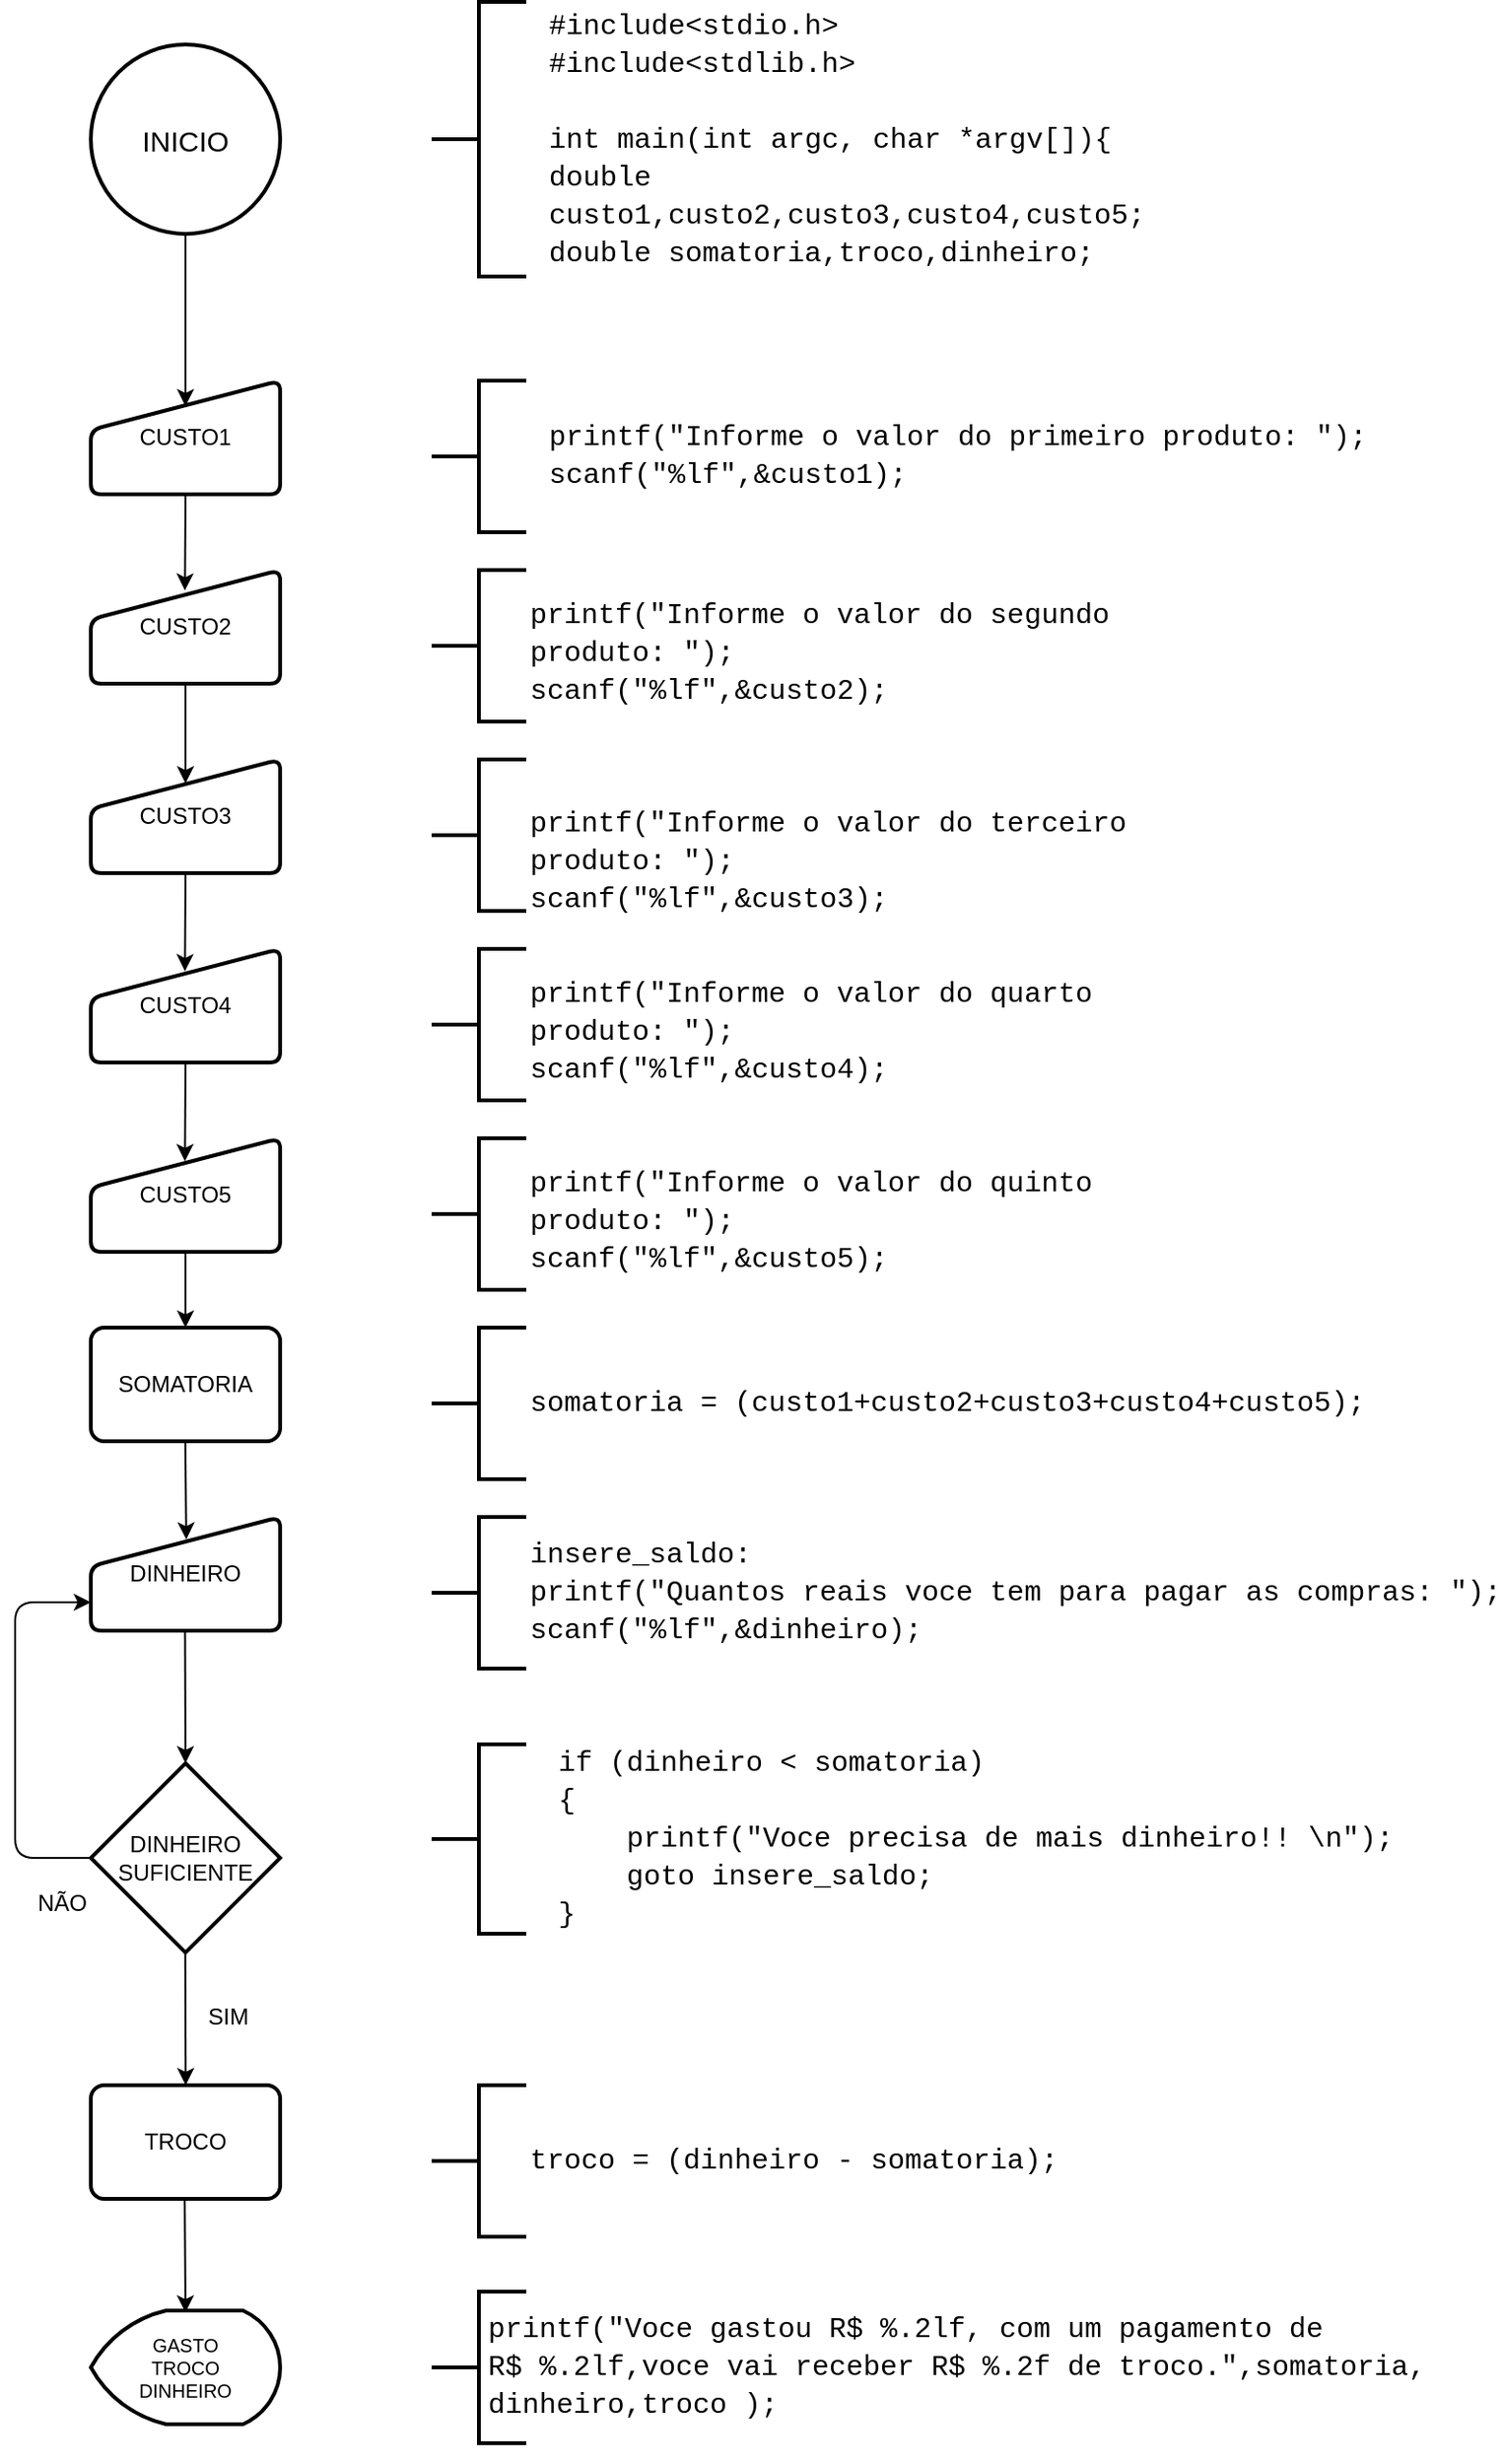 <mxfile version="14.9.8" type="github">
  <diagram id="C5RBs43oDa-KdzZeNtuy" name="Page-1">
    <mxGraphModel dx="1185" dy="635" grid="1" gridSize="10" guides="1" tooltips="1" connect="1" arrows="1" fold="1" page="1" pageScale="1" pageWidth="827" pageHeight="1169" background="none" math="1" shadow="0">
      <root>
        <mxCell id="WIyWlLk6GJQsqaUBKTNV-0" />
        <mxCell id="WIyWlLk6GJQsqaUBKTNV-1" parent="WIyWlLk6GJQsqaUBKTNV-0" />
        <mxCell id="nSisR4guIrfHE9iIkY8Y-0" value="CUSTO1" style="html=1;strokeWidth=2;shape=manualInput;whiteSpace=wrap;rounded=1;size=26;arcSize=11;verticalAlign=middle;align=center;" parent="WIyWlLk6GJQsqaUBKTNV-1" vertex="1">
          <mxGeometry x="80" y="260" width="100" height="60" as="geometry" />
        </mxCell>
        <mxCell id="nSisR4guIrfHE9iIkY8Y-1" value="&lt;font style=&quot;font-size: 15px&quot;&gt;INICIO&lt;/font&gt;" style="strokeWidth=2;html=1;shape=mxgraph.flowchart.start_2;whiteSpace=wrap;verticalAlign=middle;align=center;" parent="WIyWlLk6GJQsqaUBKTNV-1" vertex="1">
          <mxGeometry x="80" y="82.5" width="100" height="100" as="geometry" />
        </mxCell>
        <mxCell id="nSisR4guIrfHE9iIkY8Y-5" value="" style="endArrow=classic;html=1;exitX=0.5;exitY=1;exitDx=0;exitDy=0;exitPerimeter=0;entryX=0.5;entryY=0.225;entryDx=0;entryDy=0;entryPerimeter=0;" parent="WIyWlLk6GJQsqaUBKTNV-1" source="nSisR4guIrfHE9iIkY8Y-1" target="nSisR4guIrfHE9iIkY8Y-0" edge="1">
          <mxGeometry width="50" height="50" relative="1" as="geometry">
            <mxPoint x="36" y="340" as="sourcePoint" />
            <mxPoint x="130" y="270" as="targetPoint" />
          </mxGeometry>
        </mxCell>
        <mxCell id="nSisR4guIrfHE9iIkY8Y-6" value="" style="endArrow=classic;html=1;exitX=0.5;exitY=1;exitDx=0;exitDy=0;entryX=0.497;entryY=0.18;entryDx=0;entryDy=0;entryPerimeter=0;" parent="WIyWlLk6GJQsqaUBKTNV-1" source="nSisR4guIrfHE9iIkY8Y-0" target="eSOf3TRPGJSmEDhPBm3I-0" edge="1">
          <mxGeometry width="50" height="50" relative="1" as="geometry">
            <mxPoint x="129" y="330.0" as="sourcePoint" />
            <mxPoint x="130" y="340" as="targetPoint" />
          </mxGeometry>
        </mxCell>
        <mxCell id="pyFOSILM-I7uizpb-qyc-0" value="GASTO&lt;br&gt;TROCO&lt;br&gt;DINHEIRO" style="strokeWidth=2;html=1;shape=mxgraph.flowchart.display;whiteSpace=wrap;fontSize=10;" parent="WIyWlLk6GJQsqaUBKTNV-1" vertex="1">
          <mxGeometry x="80" y="1279" width="100" height="60" as="geometry" />
        </mxCell>
        <mxCell id="pyFOSILM-I7uizpb-qyc-3" value="&#xa;&#xa;&lt;div style=&quot;font-family: consolas, &amp;quot;courier new&amp;quot;, monospace; font-weight: normal; font-size: 15px; line-height: 20px;&quot;&gt;&lt;div&gt;&lt;span style=&quot;&quot;&gt;printf&lt;/span&gt;&lt;span style=&quot;&quot;&gt;(&lt;/span&gt;&lt;span style=&quot;&quot;&gt;&quot;Informe&amp;nbsp;o&amp;nbsp;valor&amp;nbsp;do&amp;nbsp;primeiro&amp;nbsp;produto:&amp;nbsp;&quot;&lt;/span&gt;&lt;span style=&quot;&quot;&gt;);&lt;/span&gt;&lt;/div&gt;&lt;div&gt;&lt;span style=&quot;&quot;&gt;scanf&lt;/span&gt;&lt;span style=&quot;&quot;&gt;(&lt;/span&gt;&lt;span style=&quot;&quot;&gt;&quot;&lt;/span&gt;&lt;span style=&quot;&quot;&gt;%lf&lt;/span&gt;&lt;span style=&quot;&quot;&gt;&quot;&lt;/span&gt;&lt;span style=&quot;&quot;&gt;,&amp;amp;&lt;/span&gt;&lt;span style=&quot;&quot;&gt;custo1&lt;/span&gt;&lt;span style=&quot;&quot;&gt;);&lt;/span&gt;&lt;/div&gt;&lt;/div&gt;&#xa;&#xa;" style="text;html=1;strokeColor=none;fillColor=none;align=left;verticalAlign=middle;whiteSpace=wrap;rounded=0;labelBorderColor=none;" parent="WIyWlLk6GJQsqaUBKTNV-1" vertex="1">
          <mxGeometry x="320" y="280" width="400" height="40" as="geometry" />
        </mxCell>
        <mxCell id="pyFOSILM-I7uizpb-qyc-6" value="" style="strokeWidth=2;html=1;shape=mxgraph.flowchart.annotation_2;align=left;labelPosition=right;pointerEvents=1;" parent="WIyWlLk6GJQsqaUBKTNV-1" vertex="1">
          <mxGeometry x="260" y="260" width="50" height="80" as="geometry" />
        </mxCell>
        <mxCell id="pyFOSILM-I7uizpb-qyc-7" value="" style="strokeWidth=2;html=1;shape=mxgraph.flowchart.annotation_2;align=left;labelPosition=right;pointerEvents=1;" parent="WIyWlLk6GJQsqaUBKTNV-1" vertex="1">
          <mxGeometry x="260" y="760" width="50" height="80" as="geometry" />
        </mxCell>
        <mxCell id="pyFOSILM-I7uizpb-qyc-10" value="&lt;div style=&quot;font-family: &amp;#34;consolas&amp;#34; , &amp;#34;courier new&amp;#34; , monospace ; font-weight: normal ; font-size: 15px ; line-height: 20px&quot;&gt;&lt;div style=&quot;font-family: &amp;#34;consolas&amp;#34; , &amp;#34;courier new&amp;#34; , monospace ; line-height: 20px&quot;&gt;somatoria = (custo1+custo2+custo3+custo4+custo5);&lt;/div&gt;&lt;/div&gt;" style="text;html=1;rounded=0;align=left;verticalAlign=middle;labelBorderColor=none;whiteSpace=wrap;" parent="WIyWlLk6GJQsqaUBKTNV-1" vertex="1">
          <mxGeometry x="310" y="780" width="490" height="40" as="geometry" />
        </mxCell>
        <mxCell id="pyFOSILM-I7uizpb-qyc-12" value="&lt;div style=&quot;font-family: &amp;quot;consolas&amp;quot; , &amp;quot;courier new&amp;quot; , monospace ; font-weight: normal ; font-size: 15px ; line-height: 20px&quot;&gt;&lt;div style=&quot;font-family: &amp;quot;consolas&amp;quot; , &amp;quot;courier new&amp;quot; , monospace ; line-height: 20px&quot;&gt;&lt;div&gt;&lt;span&gt;#include&lt;/span&gt;&lt;span&gt;&amp;lt;stdio.h&amp;gt;&lt;/span&gt;&lt;/div&gt;&lt;div&gt;&lt;span&gt;#include&lt;/span&gt;&lt;span&gt;&amp;lt;stdlib.h&amp;gt;&lt;/span&gt;&lt;/div&gt;&lt;br&gt;&lt;div&gt;&lt;span&gt;int&lt;/span&gt;&amp;nbsp;&lt;span&gt;main&lt;/span&gt;(&lt;span&gt;int&lt;/span&gt;&amp;nbsp;&lt;span&gt;argc&lt;/span&gt;,&amp;nbsp;&lt;span&gt;char&lt;/span&gt;&amp;nbsp;*&lt;span&gt;argv&lt;/span&gt;&lt;span&gt;[]&lt;/span&gt;){&lt;/div&gt;&lt;div&gt;double custo1,custo2,custo3,custo4,custo5;&lt;/div&gt;&lt;div&gt;double somatoria,troco,dinheiro;&lt;br&gt;&lt;/div&gt;&lt;/div&gt;&lt;/div&gt;" style="text;whiteSpace=wrap;html=1;rounded=0;align=left;verticalAlign=middle;labelBorderColor=none;" parent="WIyWlLk6GJQsqaUBKTNV-1" vertex="1">
          <mxGeometry x="320" y="72.5" width="380" height="120" as="geometry" />
        </mxCell>
        <mxCell id="pyFOSILM-I7uizpb-qyc-13" value="" style="strokeWidth=2;html=1;shape=mxgraph.flowchart.annotation_2;align=left;labelPosition=right;pointerEvents=1;" parent="WIyWlLk6GJQsqaUBKTNV-1" vertex="1">
          <mxGeometry x="260" y="60" width="50" height="145" as="geometry" />
        </mxCell>
        <mxCell id="WQtvyT2Jt8s8oRUtYBUV-0" value="SOMATORIA" style="rounded=1;whiteSpace=wrap;html=1;absoluteArcSize=1;arcSize=14;strokeWidth=2;align=center;verticalAlign=middle;" parent="WIyWlLk6GJQsqaUBKTNV-1" vertex="1">
          <mxGeometry x="80" y="760" width="100" height="60" as="geometry" />
        </mxCell>
        <mxCell id="WQtvyT2Jt8s8oRUtYBUV-1" value="" style="endArrow=classic;html=1;exitX=0.5;exitY=1;exitDx=0;exitDy=0;entryX=0.504;entryY=0.197;entryDx=0;entryDy=0;entryPerimeter=0;" parent="WIyWlLk6GJQsqaUBKTNV-1" edge="1" target="MHEVIUCo1dqkcmttbDaJ-14">
          <mxGeometry width="50" height="50" relative="1" as="geometry">
            <mxPoint x="129.9" y="820" as="sourcePoint" />
            <mxPoint x="129.5" y="870" as="targetPoint" />
          </mxGeometry>
        </mxCell>
        <mxCell id="WQtvyT2Jt8s8oRUtYBUV-4" value="" style="strokeWidth=2;html=1;shape=mxgraph.flowchart.annotation_2;align=left;labelPosition=right;pointerEvents=1;" parent="WIyWlLk6GJQsqaUBKTNV-1" vertex="1">
          <mxGeometry x="260" y="1269" width="50" height="80" as="geometry" />
        </mxCell>
        <mxCell id="WQtvyT2Jt8s8oRUtYBUV-5" value="&lt;div style=&quot;font-family: &amp;#34;consolas&amp;#34; , &amp;#34;courier new&amp;#34; , monospace ; font-size: 15px ; line-height: 20px&quot;&gt;&lt;div style=&quot;text-align: left&quot;&gt;&lt;span&gt;printf&lt;/span&gt;(&lt;span&gt;&quot;Voce&amp;nbsp;gastou&amp;nbsp;R$&amp;nbsp;&lt;/span&gt;&lt;span&gt;%.2lf&lt;/span&gt;&lt;span&gt;,&amp;nbsp;com&amp;nbsp;um&amp;nbsp;pagamento&amp;nbsp;de&amp;nbsp;&lt;/span&gt;&lt;/div&gt;&lt;div style=&quot;text-align: left&quot;&gt;&lt;span style=&quot;text-align: center&quot;&gt;R$&amp;nbsp;&lt;/span&gt;&lt;span style=&quot;text-align: center&quot;&gt;%.2lf&lt;/span&gt;&lt;span style=&quot;text-align: center&quot;&gt;,&lt;/span&gt;&lt;span style=&quot;text-align: center&quot;&gt;voce&amp;nbsp;vai&amp;nbsp;receber&amp;nbsp;R$&amp;nbsp;&lt;/span&gt;&lt;span style=&quot;text-align: center&quot;&gt;%.2f&lt;/span&gt;&lt;span style=&quot;text-align: center&quot;&gt;&amp;nbsp;de&amp;nbsp;troco.&quot;&lt;/span&gt;&lt;span style=&quot;text-align: center&quot;&gt;,&lt;/span&gt;&lt;span style=&quot;text-align: center&quot;&gt;somatoria&lt;/span&gt;&lt;span style=&quot;text-align: center&quot;&gt;,&lt;/span&gt;&lt;/div&gt;&lt;div style=&quot;text-align: left&quot;&gt;&lt;span style=&quot;text-align: center&quot;&gt;dinheiro&lt;/span&gt;&lt;span style=&quot;text-align: center&quot;&gt;,&lt;/span&gt;&lt;span style=&quot;text-align: center&quot;&gt;troco&lt;/span&gt;&lt;span style=&quot;text-align: center&quot;&gt;&amp;nbsp;);&lt;/span&gt;&lt;/div&gt;&lt;br&gt;&lt;/div&gt;" style="text;html=1;rounded=0;align=center;verticalAlign=middle;labelBorderColor=none;whiteSpace=wrap;" parent="WIyWlLk6GJQsqaUBKTNV-1" vertex="1">
          <mxGeometry x="270" y="1299" width="535" height="40" as="geometry" />
        </mxCell>
        <mxCell id="eSOf3TRPGJSmEDhPBm3I-0" value="CUSTO2" style="html=1;strokeWidth=2;shape=manualInput;whiteSpace=wrap;rounded=1;size=26;arcSize=11;verticalAlign=middle;align=center;" parent="WIyWlLk6GJQsqaUBKTNV-1" vertex="1">
          <mxGeometry x="80" y="360" width="100" height="60" as="geometry" />
        </mxCell>
        <mxCell id="eSOf3TRPGJSmEDhPBm3I-1" value="" style="endArrow=classic;html=1;exitX=0.5;exitY=1;exitDx=0;exitDy=0;entryX=0.5;entryY=0.21;entryDx=0;entryDy=0;entryPerimeter=0;" parent="WIyWlLk6GJQsqaUBKTNV-1" source="eSOf3TRPGJSmEDhPBm3I-0" target="MHEVIUCo1dqkcmttbDaJ-0" edge="1">
          <mxGeometry width="50" height="50" relative="1" as="geometry">
            <mxPoint x="129" y="430.0" as="sourcePoint" />
            <mxPoint x="130" y="440" as="targetPoint" />
          </mxGeometry>
        </mxCell>
        <mxCell id="eSOf3TRPGJSmEDhPBm3I-3" value="" style="strokeWidth=2;html=1;shape=mxgraph.flowchart.annotation_2;align=left;labelPosition=right;pointerEvents=1;" parent="WIyWlLk6GJQsqaUBKTNV-1" vertex="1">
          <mxGeometry x="260" y="360" width="50" height="80" as="geometry" />
        </mxCell>
        <mxCell id="MHEVIUCo1dqkcmttbDaJ-0" value="CUSTO3" style="html=1;strokeWidth=2;shape=manualInput;whiteSpace=wrap;rounded=1;size=26;arcSize=11;verticalAlign=middle;align=center;" vertex="1" parent="WIyWlLk6GJQsqaUBKTNV-1">
          <mxGeometry x="80" y="460" width="100" height="60" as="geometry" />
        </mxCell>
        <mxCell id="MHEVIUCo1dqkcmttbDaJ-1" value="" style="endArrow=classic;html=1;exitX=0.5;exitY=1;exitDx=0;exitDy=0;entryX=0.497;entryY=0.197;entryDx=0;entryDy=0;entryPerimeter=0;" edge="1" parent="WIyWlLk6GJQsqaUBKTNV-1" source="MHEVIUCo1dqkcmttbDaJ-0" target="MHEVIUCo1dqkcmttbDaJ-4">
          <mxGeometry width="50" height="50" relative="1" as="geometry">
            <mxPoint x="129" y="530.0" as="sourcePoint" />
            <mxPoint x="130" y="540" as="targetPoint" />
          </mxGeometry>
        </mxCell>
        <mxCell id="MHEVIUCo1dqkcmttbDaJ-3" value="" style="strokeWidth=2;html=1;shape=mxgraph.flowchart.annotation_2;align=left;labelPosition=right;pointerEvents=1;" vertex="1" parent="WIyWlLk6GJQsqaUBKTNV-1">
          <mxGeometry x="260" y="460" width="50" height="80" as="geometry" />
        </mxCell>
        <mxCell id="MHEVIUCo1dqkcmttbDaJ-4" value="CUSTO4" style="html=1;strokeWidth=2;shape=manualInput;whiteSpace=wrap;rounded=1;size=26;arcSize=11;verticalAlign=middle;align=center;" vertex="1" parent="WIyWlLk6GJQsqaUBKTNV-1">
          <mxGeometry x="80" y="560" width="100" height="60" as="geometry" />
        </mxCell>
        <mxCell id="MHEVIUCo1dqkcmttbDaJ-5" value="" style="endArrow=classic;html=1;exitX=0.5;exitY=1;exitDx=0;exitDy=0;entryX=0.497;entryY=0.202;entryDx=0;entryDy=0;entryPerimeter=0;" edge="1" parent="WIyWlLk6GJQsqaUBKTNV-1" source="MHEVIUCo1dqkcmttbDaJ-4" target="MHEVIUCo1dqkcmttbDaJ-30">
          <mxGeometry width="50" height="50" relative="1" as="geometry">
            <mxPoint x="129" y="630.0" as="sourcePoint" />
            <mxPoint x="130" y="640" as="targetPoint" />
          </mxGeometry>
        </mxCell>
        <mxCell id="MHEVIUCo1dqkcmttbDaJ-7" value="" style="strokeWidth=2;html=1;shape=mxgraph.flowchart.annotation_2;align=left;labelPosition=right;pointerEvents=1;" vertex="1" parent="WIyWlLk6GJQsqaUBKTNV-1">
          <mxGeometry x="260" y="560" width="50" height="80" as="geometry" />
        </mxCell>
        <mxCell id="MHEVIUCo1dqkcmttbDaJ-9" value="&lt;br&gt;&lt;br&gt;&lt;div style=&quot;font-family: &amp;#34;consolas&amp;#34; , &amp;#34;courier new&amp;#34; , monospace ; font-weight: normal ; font-size: 15px ; line-height: 20px&quot;&gt;&lt;div&gt;&lt;span&gt;printf&lt;/span&gt;&lt;span&gt;(&lt;/span&gt;&lt;span&gt;&quot;Informe&amp;nbsp;o&amp;nbsp;valor&amp;nbsp;do segundo produto:&amp;nbsp;&quot;&lt;/span&gt;&lt;span&gt;);&lt;/span&gt;&lt;/div&gt;&lt;div&gt;&lt;span&gt;scanf&lt;/span&gt;&lt;span&gt;(&lt;/span&gt;&lt;span&gt;&quot;&lt;/span&gt;&lt;span&gt;%lf&lt;/span&gt;&lt;span&gt;&quot;&lt;/span&gt;&lt;span&gt;,&amp;amp;&lt;/span&gt;&lt;span&gt;custo2&lt;/span&gt;&lt;span&gt;);&lt;/span&gt;&lt;/div&gt;&lt;/div&gt;" style="text;html=1;strokeColor=none;fillColor=none;align=left;verticalAlign=middle;whiteSpace=wrap;rounded=0;labelBorderColor=none;" vertex="1" parent="WIyWlLk6GJQsqaUBKTNV-1">
          <mxGeometry x="310" y="370" width="400" height="40" as="geometry" />
        </mxCell>
        <mxCell id="MHEVIUCo1dqkcmttbDaJ-10" value="&lt;br&gt;&lt;br&gt;&lt;div style=&quot;font-family: &amp;#34;consolas&amp;#34; , &amp;#34;courier new&amp;#34; , monospace ; font-weight: normal ; font-size: 15px ; line-height: 20px&quot;&gt;&lt;div&gt;&lt;span&gt;printf&lt;/span&gt;&lt;span&gt;(&lt;/span&gt;&lt;span&gt;&quot;Informe&amp;nbsp;o&amp;nbsp;valor&amp;nbsp;do&amp;nbsp;terceiro produto:&amp;nbsp;&quot;&lt;/span&gt;&lt;span&gt;);&lt;/span&gt;&lt;/div&gt;&lt;div&gt;&lt;span&gt;scanf&lt;/span&gt;&lt;span&gt;(&lt;/span&gt;&lt;span&gt;&quot;&lt;/span&gt;&lt;span&gt;%lf&lt;/span&gt;&lt;span&gt;&quot;&lt;/span&gt;&lt;span&gt;,&amp;amp;&lt;/span&gt;&lt;span&gt;custo3&lt;/span&gt;&lt;span&gt;);&lt;/span&gt;&lt;/div&gt;&lt;/div&gt;" style="text;html=1;strokeColor=none;fillColor=none;align=left;verticalAlign=middle;whiteSpace=wrap;rounded=0;labelBorderColor=none;" vertex="1" parent="WIyWlLk6GJQsqaUBKTNV-1">
          <mxGeometry x="310" y="480" width="400" height="40" as="geometry" />
        </mxCell>
        <mxCell id="MHEVIUCo1dqkcmttbDaJ-11" value="&lt;br&gt;&lt;br&gt;&lt;div style=&quot;font-family: &amp;#34;consolas&amp;#34; , &amp;#34;courier new&amp;#34; , monospace ; font-weight: normal ; font-size: 15px ; line-height: 20px&quot;&gt;&lt;div&gt;&lt;span&gt;printf&lt;/span&gt;&lt;span&gt;(&lt;/span&gt;&lt;span&gt;&quot;Informe&amp;nbsp;o&amp;nbsp;valor&amp;nbsp;do&amp;nbsp;quarto produto:&amp;nbsp;&quot;&lt;/span&gt;&lt;span&gt;);&lt;/span&gt;&lt;/div&gt;&lt;div&gt;&lt;span&gt;scanf&lt;/span&gt;&lt;span&gt;(&lt;/span&gt;&lt;span&gt;&quot;&lt;/span&gt;&lt;span&gt;%lf&lt;/span&gt;&lt;span&gt;&quot;&lt;/span&gt;&lt;span&gt;,&amp;amp;&lt;/span&gt;&lt;span&gt;custo4&lt;/span&gt;&lt;span&gt;);&lt;/span&gt;&lt;/div&gt;&lt;/div&gt;" style="text;html=1;strokeColor=none;fillColor=none;align=left;verticalAlign=middle;whiteSpace=wrap;rounded=0;labelBorderColor=none;" vertex="1" parent="WIyWlLk6GJQsqaUBKTNV-1">
          <mxGeometry x="310" y="570" width="400" height="40" as="geometry" />
        </mxCell>
        <mxCell id="MHEVIUCo1dqkcmttbDaJ-14" value="DINHEIRO" style="html=1;strokeWidth=2;shape=manualInput;whiteSpace=wrap;rounded=1;size=26;arcSize=11;verticalAlign=middle;align=center;" vertex="1" parent="WIyWlLk6GJQsqaUBKTNV-1">
          <mxGeometry x="80" y="860" width="100" height="60" as="geometry" />
        </mxCell>
        <mxCell id="MHEVIUCo1dqkcmttbDaJ-15" value="&lt;br&gt;&lt;div style=&quot;font-family: &amp;#34;consolas&amp;#34; , &amp;#34;courier new&amp;#34; , monospace ; font-weight: normal ; font-size: 15px ; line-height: 20px&quot;&gt;&lt;div&gt;&lt;span&gt;insere_saldo:&lt;/span&gt;&lt;/div&gt;&lt;div&gt;&lt;span&gt;printf&lt;/span&gt;&lt;span&gt;(&lt;/span&gt;&lt;span&gt;&quot;Quantos&amp;nbsp;reais&amp;nbsp;voce&amp;nbsp;tem&amp;nbsp;para&amp;nbsp;pagar&amp;nbsp;as&amp;nbsp;compras:&amp;nbsp;&quot;&lt;/span&gt;&lt;span&gt;);&lt;/span&gt;&lt;/div&gt;&lt;div&gt;&lt;span&gt;scanf&lt;/span&gt;&lt;span&gt;(&lt;/span&gt;&lt;span&gt;&quot;&lt;/span&gt;&lt;span&gt;%lf&lt;/span&gt;&lt;span&gt;&quot;&lt;/span&gt;&lt;span&gt;,&amp;amp;&lt;/span&gt;&lt;span&gt;dinheiro&lt;/span&gt;&lt;span&gt;);&lt;/span&gt;&lt;/div&gt;&lt;/div&gt;&lt;br&gt;" style="text;html=1;strokeColor=none;fillColor=none;align=left;verticalAlign=middle;whiteSpace=wrap;rounded=0;labelBorderColor=none;" vertex="1" parent="WIyWlLk6GJQsqaUBKTNV-1">
          <mxGeometry x="310" y="875" width="400" height="50" as="geometry" />
        </mxCell>
        <mxCell id="MHEVIUCo1dqkcmttbDaJ-16" value="" style="strokeWidth=2;html=1;shape=mxgraph.flowchart.annotation_2;align=left;labelPosition=right;pointerEvents=1;" vertex="1" parent="WIyWlLk6GJQsqaUBKTNV-1">
          <mxGeometry x="260" y="860" width="50" height="80" as="geometry" />
        </mxCell>
        <mxCell id="MHEVIUCo1dqkcmttbDaJ-17" value="DINHEIRO SUFICIENTE" style="strokeWidth=2;html=1;shape=mxgraph.flowchart.decision;whiteSpace=wrap;fontColor=#000000;" vertex="1" parent="WIyWlLk6GJQsqaUBKTNV-1">
          <mxGeometry x="80" y="990" width="100" height="100" as="geometry" />
        </mxCell>
        <mxCell id="MHEVIUCo1dqkcmttbDaJ-18" value="&lt;div style=&quot;font-family: consolas, &amp;quot;courier new&amp;quot;, monospace; font-size: 15px; line-height: 20px;&quot;&gt;&lt;div&gt;&lt;span style=&quot;&quot;&gt;if&lt;/span&gt;&amp;nbsp;(&lt;span style=&quot;&quot;&gt;dinheiro&lt;/span&gt;&amp;nbsp;&amp;lt;&amp;nbsp;&lt;span style=&quot;&quot;&gt;somatoria&lt;/span&gt;)&lt;/div&gt;&lt;div&gt;{&lt;/div&gt;&lt;div&gt;&amp;nbsp;&amp;nbsp;&amp;nbsp;&amp;nbsp;&lt;span style=&quot;&quot;&gt;printf&lt;/span&gt;(&lt;span style=&quot;&quot;&gt;&quot;Voce&amp;nbsp;precisa&amp;nbsp;de&amp;nbsp;mais&amp;nbsp;dinheiro!!&amp;nbsp;&lt;/span&gt;&lt;span style=&quot;&quot;&gt;\n&lt;/span&gt;&lt;span style=&quot;&quot;&gt;&quot;&lt;/span&gt;);&lt;/div&gt;&lt;div&gt;&amp;nbsp;&amp;nbsp;&amp;nbsp;&amp;nbsp;&lt;span style=&quot;&quot;&gt;goto&lt;/span&gt;&amp;nbsp;&lt;span style=&quot;&quot;&gt;insere_saldo&lt;/span&gt;;&lt;/div&gt;&lt;div&gt;}&lt;/div&gt;&lt;/div&gt;" style="text;html=1;strokeColor=none;fillColor=none;align=left;verticalAlign=middle;whiteSpace=wrap;rounded=0;labelBorderColor=none;" vertex="1" parent="WIyWlLk6GJQsqaUBKTNV-1">
          <mxGeometry x="325" y="1010" width="460" height="40" as="geometry" />
        </mxCell>
        <mxCell id="MHEVIUCo1dqkcmttbDaJ-19" value="" style="strokeWidth=2;html=1;shape=mxgraph.flowchart.annotation_2;align=left;labelPosition=right;pointerEvents=1;" vertex="1" parent="WIyWlLk6GJQsqaUBKTNV-1">
          <mxGeometry x="260" y="980" width="50" height="100" as="geometry" />
        </mxCell>
        <mxCell id="MHEVIUCo1dqkcmttbDaJ-21" value="" style="strokeWidth=2;html=1;shape=mxgraph.flowchart.annotation_2;align=left;labelPosition=right;pointerEvents=1;" vertex="1" parent="WIyWlLk6GJQsqaUBKTNV-1">
          <mxGeometry x="260" y="1160" width="50" height="80" as="geometry" />
        </mxCell>
        <mxCell id="MHEVIUCo1dqkcmttbDaJ-22" value="&lt;div style=&quot;font-family: &amp;#34;consolas&amp;#34; , &amp;#34;courier new&amp;#34; , monospace ; font-weight: normal ; font-size: 15px ; line-height: 20px&quot;&gt;&lt;div style=&quot;font-family: &amp;#34;consolas&amp;#34; , &amp;#34;courier new&amp;#34; , monospace ; line-height: 20px&quot;&gt;troco = (dinheiro - somatoria);&lt;/div&gt;&lt;/div&gt;" style="text;html=1;rounded=0;align=left;verticalAlign=middle;labelBorderColor=none;whiteSpace=wrap;" vertex="1" parent="WIyWlLk6GJQsqaUBKTNV-1">
          <mxGeometry x="310" y="1180" width="490" height="40" as="geometry" />
        </mxCell>
        <mxCell id="MHEVIUCo1dqkcmttbDaJ-23" value="TROCO" style="rounded=1;whiteSpace=wrap;html=1;absoluteArcSize=1;arcSize=14;strokeWidth=2;align=center;verticalAlign=middle;" vertex="1" parent="WIyWlLk6GJQsqaUBKTNV-1">
          <mxGeometry x="80" y="1160" width="100" height="60" as="geometry" />
        </mxCell>
        <mxCell id="MHEVIUCo1dqkcmttbDaJ-24" value="" style="endArrow=classic;html=1;exitX=0.5;exitY=1;exitDx=0;exitDy=0;entryX=0.5;entryY=0;entryDx=0;entryDy=0;entryPerimeter=0;" edge="1" parent="WIyWlLk6GJQsqaUBKTNV-1" target="MHEVIUCo1dqkcmttbDaJ-17">
          <mxGeometry width="50" height="50" relative="1" as="geometry">
            <mxPoint x="129.75" y="920" as="sourcePoint" />
            <mxPoint x="130.25" y="971.82" as="targetPoint" />
          </mxGeometry>
        </mxCell>
        <mxCell id="MHEVIUCo1dqkcmttbDaJ-25" value="" style="endArrow=classic;html=1;exitX=0.5;exitY=1;exitDx=0;exitDy=0;entryX=0.5;entryY=0;entryDx=0;entryDy=0;entryPerimeter=0;" edge="1" parent="WIyWlLk6GJQsqaUBKTNV-1">
          <mxGeometry width="50" height="50" relative="1" as="geometry">
            <mxPoint x="129.86" y="1090" as="sourcePoint" />
            <mxPoint x="130.11" y="1160" as="targetPoint" />
          </mxGeometry>
        </mxCell>
        <mxCell id="MHEVIUCo1dqkcmttbDaJ-26" value="" style="endArrow=classic;html=1;exitX=0.5;exitY=1;exitDx=0;exitDy=0;" edge="1" parent="WIyWlLk6GJQsqaUBKTNV-1">
          <mxGeometry width="50" height="50" relative="1" as="geometry">
            <mxPoint x="129.58" y="1219" as="sourcePoint" />
            <mxPoint x="130" y="1280" as="targetPoint" />
          </mxGeometry>
        </mxCell>
        <mxCell id="MHEVIUCo1dqkcmttbDaJ-27" value="" style="endArrow=classic;html=1;exitX=0;exitY=0.5;exitDx=0;exitDy=0;entryX=0;entryY=0.75;entryDx=0;entryDy=0;exitPerimeter=0;" edge="1" parent="WIyWlLk6GJQsqaUBKTNV-1" source="MHEVIUCo1dqkcmttbDaJ-17" target="MHEVIUCo1dqkcmttbDaJ-14">
          <mxGeometry width="50" height="50" relative="1" as="geometry">
            <mxPoint x="139.86" y="1100" as="sourcePoint" />
            <mxPoint x="140.11" y="1170" as="targetPoint" />
            <Array as="points">
              <mxPoint x="40" y="1040" />
              <mxPoint x="40" y="905" />
            </Array>
          </mxGeometry>
        </mxCell>
        <mxCell id="MHEVIUCo1dqkcmttbDaJ-28" value="&lt;div style=&quot;text-align: center&quot;&gt;&lt;span&gt;&lt;font face=&quot;helvetica&quot;&gt;NÃO&lt;/font&gt;&lt;/span&gt;&lt;/div&gt;" style="text;whiteSpace=wrap;html=1;fontColor=#000000;" vertex="1" parent="WIyWlLk6GJQsqaUBKTNV-1">
          <mxGeometry x="50" y="1050" width="30" height="30" as="geometry" />
        </mxCell>
        <mxCell id="MHEVIUCo1dqkcmttbDaJ-29" value="&lt;div style=&quot;text-align: center&quot;&gt;&lt;span&gt;&lt;font face=&quot;helvetica&quot;&gt;SIM&lt;/font&gt;&lt;/span&gt;&lt;/div&gt;" style="text;whiteSpace=wrap;html=1;fontColor=#000000;" vertex="1" parent="WIyWlLk6GJQsqaUBKTNV-1">
          <mxGeometry x="140" y="1110" width="30" height="30" as="geometry" />
        </mxCell>
        <mxCell id="MHEVIUCo1dqkcmttbDaJ-30" value="CUSTO5" style="html=1;strokeWidth=2;shape=manualInput;whiteSpace=wrap;rounded=1;size=26;arcSize=11;verticalAlign=middle;align=center;" vertex="1" parent="WIyWlLk6GJQsqaUBKTNV-1">
          <mxGeometry x="80" y="660" width="100" height="60" as="geometry" />
        </mxCell>
        <mxCell id="MHEVIUCo1dqkcmttbDaJ-31" value="" style="endArrow=classic;html=1;exitX=0.5;exitY=1;exitDx=0;exitDy=0;entryX=0.5;entryY=0;entryDx=0;entryDy=0;" edge="1" parent="WIyWlLk6GJQsqaUBKTNV-1" source="MHEVIUCo1dqkcmttbDaJ-30" target="WQtvyT2Jt8s8oRUtYBUV-0">
          <mxGeometry width="50" height="50" relative="1" as="geometry">
            <mxPoint x="129" y="730.0" as="sourcePoint" />
            <mxPoint x="130" y="740" as="targetPoint" />
          </mxGeometry>
        </mxCell>
        <mxCell id="MHEVIUCo1dqkcmttbDaJ-32" value="" style="strokeWidth=2;html=1;shape=mxgraph.flowchart.annotation_2;align=left;labelPosition=right;pointerEvents=1;" vertex="1" parent="WIyWlLk6GJQsqaUBKTNV-1">
          <mxGeometry x="260" y="660" width="50" height="80" as="geometry" />
        </mxCell>
        <mxCell id="MHEVIUCo1dqkcmttbDaJ-33" value="&lt;br&gt;&lt;br&gt;&lt;div style=&quot;font-family: &amp;#34;consolas&amp;#34; , &amp;#34;courier new&amp;#34; , monospace ; font-weight: normal ; font-size: 15px ; line-height: 20px&quot;&gt;&lt;div&gt;&lt;span&gt;printf&lt;/span&gt;&lt;span&gt;(&lt;/span&gt;&lt;span&gt;&quot;Informe&amp;nbsp;o&amp;nbsp;valor&amp;nbsp;do&amp;nbsp;quinto produto:&amp;nbsp;&quot;&lt;/span&gt;&lt;span&gt;);&lt;/span&gt;&lt;/div&gt;&lt;div&gt;&lt;span&gt;scanf&lt;/span&gt;&lt;span&gt;(&lt;/span&gt;&lt;span&gt;&quot;&lt;/span&gt;&lt;span&gt;%lf&lt;/span&gt;&lt;span&gt;&quot;&lt;/span&gt;&lt;span&gt;,&amp;amp;&lt;/span&gt;&lt;span&gt;custo5&lt;/span&gt;&lt;span&gt;);&lt;/span&gt;&lt;/div&gt;&lt;/div&gt;" style="text;html=1;strokeColor=none;fillColor=none;align=left;verticalAlign=middle;whiteSpace=wrap;rounded=0;labelBorderColor=none;" vertex="1" parent="WIyWlLk6GJQsqaUBKTNV-1">
          <mxGeometry x="310" y="670" width="400" height="40" as="geometry" />
        </mxCell>
      </root>
    </mxGraphModel>
  </diagram>
</mxfile>
